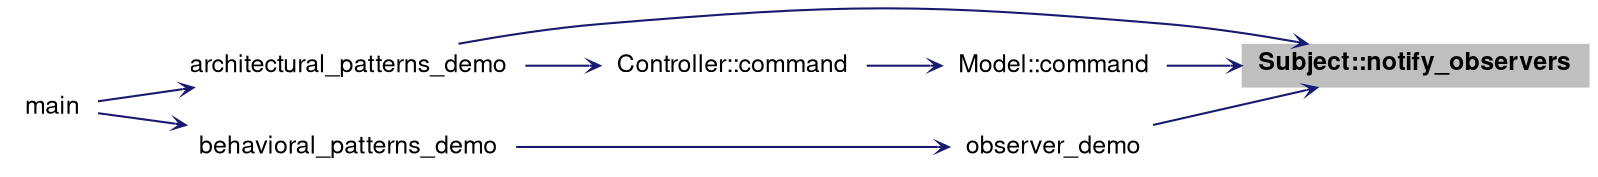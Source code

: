digraph "Subject::notify_observers"
{
 // LATEX_PDF_SIZE
  bgcolor="transparent";
  edge [fontname="Helvetica,Arial,sans-serif",fontsize=15,labelfontsize=15 arrowhead=open arrowtail=open arrowsize=0.5];
  node [fontname="Helvetica,Arial,sans-serif",fontsize=15,fontsize=12 shape=plaintext];
  rankdir="RL";
  Node1 [label=<<b>Subject::notify_observers</b>>,height=0.2,width=0.4,color="black", fillcolor="grey75", style="filled", fontcolor="black",tooltip=" "];
  Node1 -> Node2 [dir="back",color="midnightblue",style="solid"];
  Node2 [label="architectural_patterns_demo",height=0.2,width=0.4,color="black",URL="$group__AP.html#gaa52033e9b5a5923880bf57a9afb7e751",tooltip=" "];
  Node2 -> Node3 [dir="back",color="midnightblue",style="solid"];
  Node3 [label="main",height=0.2,width=0.4,color="black",URL="$group__DP.html#gae66f6b31b5ad750f1fe042a706a4e3d4",tooltip=" "];
  Node1 -> Node4 [dir="back",color="midnightblue",style="solid"];
  Node4 [label="Model::command",height=0.2,width=0.4,color="black",URL="$structModel.html#a9000558a25601a58c19f903bfb660e64",tooltip=" "];
  Node4 -> Node5 [dir="back",color="midnightblue",style="solid"];
  Node5 [label="Controller::command",height=0.2,width=0.4,color="black",URL="$structController.html#af9531d07a0bf9d651c6830e88b64f0ff",tooltip=" "];
  Node5 -> Node2 [dir="back",color="midnightblue",style="solid"];
  Node1 -> Node6 [dir="back",color="midnightblue",style="solid"];
  Node6 [label="observer_demo",height=0.2,width=0.4,color="black",URL="$group__BP.html#ga39dd63f04a9c36bb6cde09c53024a21d",tooltip=" "];
  Node6 -> Node7 [dir="back",color="midnightblue",style="solid"];
  Node7 [label="behavioral_patterns_demo",height=0.2,width=0.4,color="black",URL="$group__BP.html#ga608cf93d9bef165bc7e5690ac3b46a03",tooltip=" "];
  Node7 -> Node3 [dir="back",color="midnightblue",style="solid"];
}
